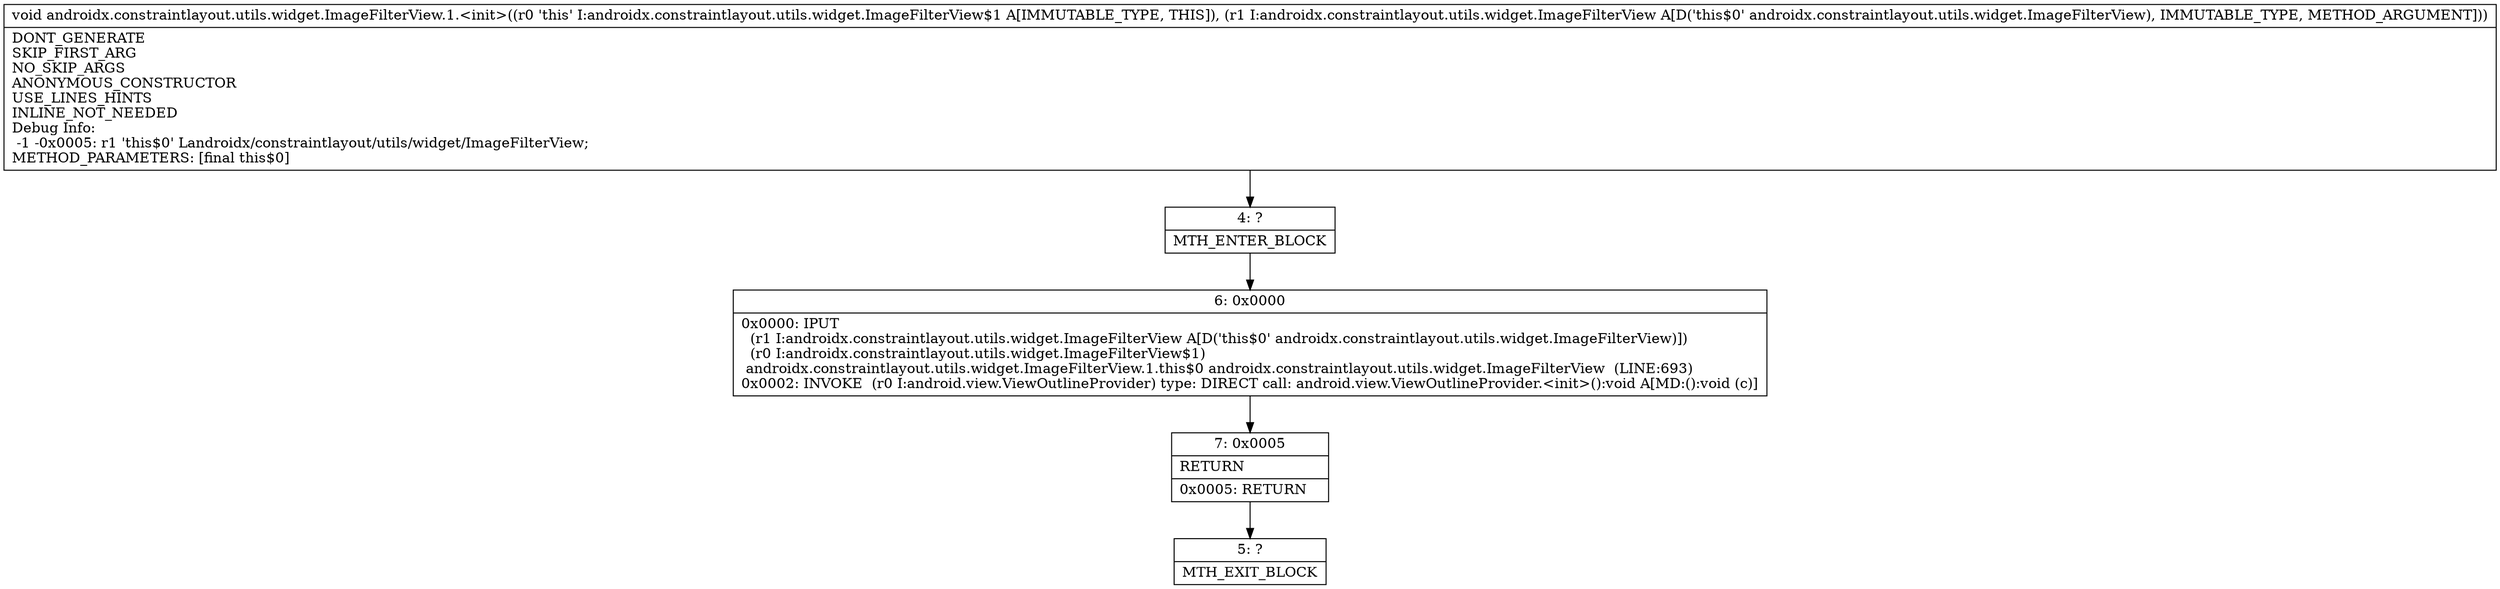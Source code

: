 digraph "CFG forandroidx.constraintlayout.utils.widget.ImageFilterView.1.\<init\>(Landroidx\/constraintlayout\/utils\/widget\/ImageFilterView;)V" {
Node_4 [shape=record,label="{4\:\ ?|MTH_ENTER_BLOCK\l}"];
Node_6 [shape=record,label="{6\:\ 0x0000|0x0000: IPUT  \l  (r1 I:androidx.constraintlayout.utils.widget.ImageFilterView A[D('this$0' androidx.constraintlayout.utils.widget.ImageFilterView)])\l  (r0 I:androidx.constraintlayout.utils.widget.ImageFilterView$1)\l androidx.constraintlayout.utils.widget.ImageFilterView.1.this$0 androidx.constraintlayout.utils.widget.ImageFilterView  (LINE:693)\l0x0002: INVOKE  (r0 I:android.view.ViewOutlineProvider) type: DIRECT call: android.view.ViewOutlineProvider.\<init\>():void A[MD:():void (c)]\l}"];
Node_7 [shape=record,label="{7\:\ 0x0005|RETURN\l|0x0005: RETURN   \l}"];
Node_5 [shape=record,label="{5\:\ ?|MTH_EXIT_BLOCK\l}"];
MethodNode[shape=record,label="{void androidx.constraintlayout.utils.widget.ImageFilterView.1.\<init\>((r0 'this' I:androidx.constraintlayout.utils.widget.ImageFilterView$1 A[IMMUTABLE_TYPE, THIS]), (r1 I:androidx.constraintlayout.utils.widget.ImageFilterView A[D('this$0' androidx.constraintlayout.utils.widget.ImageFilterView), IMMUTABLE_TYPE, METHOD_ARGUMENT]))  | DONT_GENERATE\lSKIP_FIRST_ARG\lNO_SKIP_ARGS\lANONYMOUS_CONSTRUCTOR\lUSE_LINES_HINTS\lINLINE_NOT_NEEDED\lDebug Info:\l  \-1 \-0x0005: r1 'this$0' Landroidx\/constraintlayout\/utils\/widget\/ImageFilterView;\lMETHOD_PARAMETERS: [final this$0]\l}"];
MethodNode -> Node_4;Node_4 -> Node_6;
Node_6 -> Node_7;
Node_7 -> Node_5;
}


